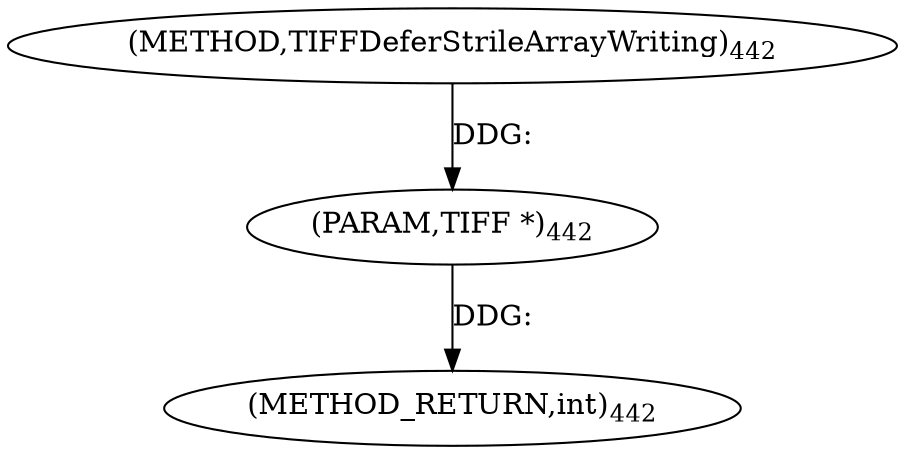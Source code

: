 digraph "TIFFDeferStrileArrayWriting" {  
"8846" [label = <(METHOD,TIFFDeferStrileArrayWriting)<SUB>442</SUB>> ]
"8848" [label = <(METHOD_RETURN,int)<SUB>442</SUB>> ]
"8847" [label = <(PARAM,TIFF *)<SUB>442</SUB>> ]
  "8847" -> "8848"  [ label = "DDG: "] 
  "8846" -> "8847"  [ label = "DDG: "] 
}
